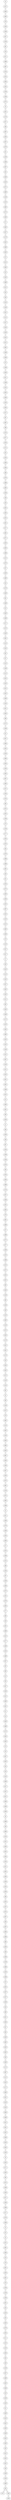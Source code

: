 graph {
n0;
n1;
n2;
n3;
n4;
n5;
n6;
n7;
n8;
n9;
n10;
n11;
n12;
n13;
n14;
n15;
n16;
n17;
n18;
n19;
n20;
n21;
n22;
n23;
n24;
n25;
n26;
n27;
n28;
n29;
n30;
n31;
n32;
n33;
n34;
n35;
n36;
n37;
n38;
n39;
n40;
n41;
n42;
n43;
n44;
n45;
n46;
n47;
n48;
n49;
n50;
n51;
n52;
n53;
n54;
n55;
n56;
n57;
n58;
n59;
n60;
n61;
n62;
n63;
n64;
n65;
n66;
n67;
n68;
n69;
n70;
n71;
n72;
n73;
n74;
n75;
n76;
n77;
n78;
n79;
n80;
n81;
n82;
n83;
n84;
n85;
n86;
n87;
n88;
n89;
n90;
n91;
n92;
n93;
n94;
n95;
n96;
n97;
n98;
n99;
n100;
n101;
n102;
n103;
n104;
n105;
n106;
n107;
n108;
n109;
n110;
n111;
n112;
n113;
n114;
n115;
n116;
n117;
n118;
n119;
n120;
n121;
n122;
n123;
n124;
n125;
n126;
n127;
n128;
n129;
n130;
n131;
n132;
n133;
n134;
n135;
n136;
n137;
n138;
n139;
n140;
n141;
n142;
n143;
n144;
n145;
n146;
n147;
n148;
n149;
n150;
n151;
n152;
n153;
n154;
n155;
n156;
n157;
n158;
n159;
n160;
n161;
n162;
n163;
n164;
n165;
n166;
n167;
n168;
n169;
n170;
n171;
n172;
n173;
n174;
n175;
n176;
n177;
n178;
n179;
n180;
n181;
n182;
n183;
n184;
n185;
n186;
n187;
n188;
n189;
n190;
n191;
n192;
n193;
n194;
n195;
n196;
n197;
n198;
n199;
n200;
n201;
n202;
n203;
n204;
n205;
n206;
n207;
n208;
n209;
n210;
n211;
n212;
n213;
n214;
n215;
n216;
n217;
n218;
n219;
n220;
n221;
n222;
n223;
n224;
n225;
n226;
n227;
n228;
n229;
n230;
n231;
n232;
n233;
n234;
n235;
n236;
n237;
n238;
n239;
n240;
n241;
n242;
n243;
n244;
n245;
n246;
n247;
n248;
n249;
n250;
n251;
n252;
n253;
n254;
n255;
n256;
n257;
n258;
n259;
n260;
n261;
n262;
n263;
n264;
n265;
n266;
n267;
n268;
n269;
n270;
n271;
n272;
n273;
n274;
n275;
n276;
n277;
n278;
n279;
n280;
n281;
n282;
n283;
n284;
n285;
n286;
n287;
n288;
n289;
n290;
n291;
n292;
n293;
n294;
n295;
n296;
n297;
n298;
n299;
n300;
n301;
n302;
n303;
n304;
n305;
n306;
n307;
n308;
n309;
n310;
n311;
n312;
n313;
n314;
n315;
n316;
n317;
n318;
n319;
n320;
n321;
n322;
n323;
n324;
n325;
n326;
n327;
n328;
n329;
n330;
n331;
n332;
n333;
n334;
n335;
n336;
n337;
n338;
n339;
n340;
n341;
n342;
n343;
n344;
n345;
n346;
n347;
n348;
n349;
n350;
n351;
n352;
n353;
n354;
n355;
n356;
n357;
n358;
n359;
n360;
n361;
n362;
n363;
n364;
n365;
n366;
n367;
n368;
n369;
n370;
n371;
n372;
n373;
n374;
n375;
n376;
n377;
n378;
n379;
n380;
n381;
n382;
n383;
n384;
n385;
n386;
n387;
n388;
n389;
n390;
n391;
n392;
n393;
n394;
n395;
n396;
n397;
n398;
n399;
n400;
n401;
n402;
n403;
n404;
n405;
n406;
n407;
n408;
n409;
n410;
n411;
n412;
n413;
n414;
n415;
n416;
n417;
n418;
n419;
n420;
n421;
n422;
n423;
n424;
n425;
n426;
n427;
n428;
n429;
n430;
n431;
n432;
n433;
n434;
n435;
n436;
n437;
n438;
n439;
n440;
n441;
n442;
n443;
n444;
n445;
n446;
n447;
n448;
n449;
n450;
n451;
n452;
n453;
n454;
n455;
n456;
n457;
n458;
n459;
n460;
n461;
n462;
n463;
n464;
n465;
n466;
n467;
n468;
n469;
n470;
n471;
n472;
n473;
n474;
n475;
n476;
n477;
n478;
n479;
n480;
n481;
n482;
n483;
n484;
n485;
n486;
n487;
n488;
n489;
n490;
n491;
n492;
n493;
n494;
n495;
n496;
n497;
n498;
n499;
n0 -- n137;
n1 -- n66;
n1 -- n428;
n2 -- n296;
n2 -- n411;
n3 -- n131;
n3 -- n22;
n4 -- n308;
n4 -- n22;
n5 -- n83;
n5 -- n91;
n6 -- n193;
n6 -- n255;
n7 -- n417;
n7 -- n45;
n8 -- n431;
n8 -- n275;
n9 -- n369;
n9 -- n358;
n10 -- n383;
n10 -- n20;
n11 -- n201;
n11 -- n14;
n12 -- n265;
n12 -- n414;
n13 -- n64;
n13 -- n60;
n14 -- n11;
n14 -- n458;
n15 -- n440;
n15 -- n298;
n16 -- n211;
n16 -- n81;
n17 -- n400;
n17 -- n310;
n18 -- n143;
n18 -- n34;
n19 -- n238;
n19 -- n346;
n20 -- n10;
n20 -- n301;
n21 -- n447;
n21 -- n168;
n22 -- n4;
n22 -- n3;
n23 -- n401;
n23 -- n236;
n24 -- n258;
n24 -- n68;
n25 -- n464;
n25 -- n185;
n26 -- n44;
n26 -- n159;
n27 -- n499;
n27 -- n388;
n28 -- n281;
n28 -- n80;
n29 -- n344;
n29 -- n176;
n30 -- n285;
n30 -- n415;
n31 -- n40;
n31 -- n254;
n32 -- n355;
n32 -- n289;
n33 -- n452;
n33 -- n48;
n34 -- n433;
n34 -- n18;
n35 -- n278;
n35 -- n480;
n36 -- n369;
n36 -- n390;
n37 -- n62;
n37 -- n125;
n38 -- n87;
n38 -- n328;
n39 -- n154;
n39 -- n54;
n40 -- n481;
n40 -- n31;
n41 -- n456;
n41 -- n195;
n42 -- n448;
n42 -- n267;
n43 -- n337;
n43 -- n74;
n44 -- n26;
n44 -- n284;
n45 -- n419;
n45 -- n7;
n46 -- n269;
n46 -- n430;
n47 -- n294;
n47 -- n84;
n48 -- n33;
n48 -- n249;
n49 -- n352;
n49 -- n209;
n50 -- n490;
n50 -- n251;
n50 -- n485;
n51 -- n479;
n51 -- n109;
n52 -- n112;
n52 -- n235;
n53 -- n416;
n53 -- n351;
n54 -- n39;
n54 -- n215;
n55 -- n416;
n55 -- n443;
n56 -- n297;
n56 -- n307;
n57 -- n370;
n57 -- n326;
n58 -- n133;
n58 -- n239;
n59 -- n260;
n59 -- n302;
n60 -- n13;
n60 -- n92;
n61 -- n438;
n61 -- n298;
n62 -- n37;
n62 -- n245;
n63 -- n322;
n63 -- n444;
n64 -- n13;
n64 -- n457;
n65 -- n239;
n65 -- n138;
n66 -- n1;
n66 -- n328;
n67 -- n248;
n67 -- n194;
n68 -- n24;
n68 -- n321;
n69 -- n368;
n69 -- n430;
n70 -- n120;
n70 -- n336;
n71 -- n463;
n71 -- n290;
n72 -- n350;
n72 -- n214;
n73 -- n149;
n73 -- n166;
n74 -- n403;
n74 -- n43;
n75 -- n206;
n75 -- n186;
n76 -- n361;
n76 -- n362;
n77 -- n305;
n77 -- n80;
n78 -- n483;
n78 -- n163;
n79 -- n475;
n79 -- n462;
n80 -- n77;
n80 -- n28;
n81 -- n16;
n81 -- n156;
n82 -- n340;
n82 -- n121;
n83 -- n5;
n83 -- n146;
n84 -- n47;
n84 -- n200;
n85 -- n474;
n85 -- n205;
n86 -- n394;
n86 -- n376;
n87 -- n38;
n87 -- n240;
n88 -- n123;
n88 -- n467;
n89 -- n194;
n89 -- n152;
n90 -- n428;
n90 -- n261;
n91 -- n5;
n91 -- n134;
n92 -- n357;
n92 -- n60;
n93 -- n244;
n93 -- n219;
n94 -- n223;
n94 -- n476;
n95 -- n313;
n95 -- n145;
n96 -- n317;
n96 -- n397;
n97 -- n127;
n97 -- n467;
n98 -- n175;
n98 -- n304;
n99 -- n329;
n99 -- n423;
n100 -- n486;
n100 -- n289;
n101 -- n450;
n101 -- n216;
n102 -- n106;
n102 -- n233;
n103 -- n434;
n103 -- n459;
n104 -- n408;
n104 -- n421;
n105 -- n334;
n105 -- n221;
n106 -- n102;
n106 -- n141;
n107 -- n258;
n107 -- n197;
n108 -- n154;
n108 -- n241;
n109 -- n286;
n109 -- n51;
n110 -- n192;
n110 -- n419;
n111 -- n354;
n111 -- n132;
n112 -- n318;
n112 -- n52;
n113 -- n323;
n113 -- n199;
n114 -- n241;
n114 -- n157;
n115 -- n424;
n115 -- n367;
n116 -- n469;
n116 -- n257;
n117 -- n276;
n117 -- n309;
n118 -- n431;
n118 -- n317;
n119 -- n402;
n119 -- n462;
n120 -- n70;
n120 -- n247;
n121 -- n162;
n121 -- n82;
n122 -- n370;
n122 -- n386;
n123 -- n377;
n123 -- n88;
n124 -- n245;
n124 -- n391;
n125 -- n37;
n125 -- n199;
n126 -- n381;
n126 -- n375;
n127 -- n434;
n127 -- n97;
n128 -- n134;
n128 -- n273;
n129 -- n363;
n129 -- n374;
n130 -- n402;
n130 -- n404;
n131 -- n491;
n131 -- n3;
n132 -- n111;
n132 -- n150;
n133 -- n363;
n133 -- n58;
n134 -- n128;
n134 -- n91;
n135 -- n213;
n135 -- n242;
n136 -- n169;
n136 -- n182;
n137 -- n0;
n137 -- n493;
n138 -- n65;
n138 -- n444;
n139 -- n460;
n139 -- n153;
n140 -- n287;
n140 -- n151;
n141 -- n106;
n141 -- n287;
n142 -- n353;
n142 -- n198;
n143 -- n18;
n143 -- n306;
n144 -- n224;
n144 -- n487;
n145 -- n95;
n145 -- n184;
n146 -- n475;
n146 -- n83;
n147 -- n395;
n147 -- n184;
n148 -- n486;
n148 -- n269;
n149 -- n73;
n149 -- n177;
n150 -- n132;
n150 -- n284;
n151 -- n225;
n151 -- n140;
n152 -- n89;
n152 -- n266;
n153 -- n139;
n153 -- n495;
n154 -- n39;
n154 -- n108;
n155 -- n208;
n155 -- n396;
n156 -- n427;
n156 -- n81;
n157 -- n114;
n157 -- n229;
n158 -- n236;
n158 -- n190;
n159 -- n207;
n159 -- n26;
n160 -- n437;
n160 -- n330;
n161 -- n446;
n161 -- n362;
n162 -- n405;
n162 -- n121;
n163 -- n78;
n163 -- n196;
n164 -- n490;
n164 -- n209;
n165 -- n439;
n165 -- n471;
n166 -- n325;
n166 -- n73;
n167 -- n227;
n167 -- n312;
n168 -- n21;
n168 -- n175;
n169 -- n136;
n169 -- n275;
n170 -- n454;
n170 -- n468;
n171 -- n205;
n171 -- n255;
n172 -- n484;
n172 -- n424;
n173 -- n478;
n173 -- n348;
n174 -- n260;
n174 -- n367;
n175 -- n98;
n175 -- n168;
n176 -- n441;
n176 -- n29;
n177 -- n149;
n177 -- n343;
n178 -- n422;
n178 -- n203;
n179 -- n237;
n179 -- n342;
n180 -- n471;
n180 -- n309;
n181 -- n378;
n181 -- n473;
n182 -- n136;
n182 -- n264;
n183 -- n204;
n183 -- n282;
n184 -- n147;
n184 -- n145;
n185 -- n466;
n185 -- n25;
n186 -- n426;
n186 -- n75;
n187 -- n314;
n187 -- n423;
n188 -- n206;
n188 -- n382;
n189 -- n246;
n189 -- n240;
n190 -- n158;
n190 -- n351;
n191 -- n338;
n191 -- n341;
n192 -- n327;
n192 -- n110;
n193 -- n345;
n193 -- n6;
n194 -- n89;
n194 -- n67;
n195 -- n238;
n195 -- n41;
n196 -- n427;
n196 -- n163;
n197 -- n355;
n197 -- n107;
n198 -- n311;
n198 -- n142;
n199 -- n113;
n199 -- n125;
n200 -- n482;
n200 -- n84;
n201 -- n360;
n201 -- n11;
n202 -- n315;
n202 -- n408;
n203 -- n374;
n203 -- n178;
n204 -- n380;
n204 -- n183;
n205 -- n85;
n205 -- n171;
n206 -- n188;
n206 -- n75;
n207 -- n159;
n207 -- n489;
n208 -- n477;
n208 -- n155;
n209 -- n164;
n209 -- n49;
n210 -- n472;
n210 -- n396;
n211 -- n498;
n211 -- n16;
n212 -- n382;
n212 -- n410;
n213 -- n135;
n213 -- n465;
n214 -- n464;
n214 -- n72;
n215 -- n466;
n215 -- n54;
n216 -- n390;
n216 -- n101;
n217 -- n461;
n217 -- n451;
n218 -- n319;
n218 -- n231;
n219 -- n93;
n219 -- n246;
n220 -- n315;
n220 -- n323;
n221 -- n332;
n221 -- n105;
n222 -- n256;
n222 -- n360;
n223 -- n343;
n223 -- n94;
n224 -- n264;
n224 -- n144;
n225 -- n331;
n225 -- n151;
n226 -- n432;
n226 -- n380;
n227 -- n167;
n227 -- n306;
n228 -- n229;
n228 -- n410;
n229 -- n228;
n229 -- n157;
n230 -- n437;
n230 -- n470;
n231 -- n218;
n231 -- n484;
n232 -- n387;
n232 -- n356;
n233 -- n102;
n233 -- n365;
n234 -- n268;
n234 -- n488;
n235 -- n393;
n235 -- n52;
n236 -- n23;
n236 -- n158;
n237 -- n179;
n237 -- n463;
n238 -- n19;
n238 -- n195;
n239 -- n65;
n239 -- n58;
n240 -- n87;
n240 -- n189;
n241 -- n114;
n241 -- n108;
n242 -- n387;
n242 -- n135;
n243 -- n442;
n243 -- n456;
n244 -- n93;
n244 -- n300;
n245 -- n124;
n245 -- n62;
n246 -- n189;
n246 -- n219;
n247 -- n120;
n247 -- n417;
n248 -- n67;
n248 -- n406;
n249 -- n492;
n249 -- n48;
n250 -- n400;
n250 -- n449;
n251 -- n50;
n252 -- n262;
n252 -- n451;
n253 -- n429;
n253 -- n329;
n254 -- n31;
n254 -- n373;
n255 -- n171;
n255 -- n6;
n256 -- n222;
n256 -- n457;
n257 -- n446;
n257 -- n116;
n258 -- n24;
n258 -- n107;
n259 -- n270;
n259 -- n391;
n260 -- n59;
n260 -- n174;
n261 -- n265;
n261 -- n90;
n262 -- n452;
n262 -- n252;
n263 -- n373;
n263 -- n356;
n264 -- n224;
n264 -- n182;
n265 -- n12;
n265 -- n261;
n266 -- n310;
n266 -- n152;
n267 -- n286;
n267 -- n42;
n268 -- n234;
n268 -- n277;
n269 -- n148;
n269 -- n46;
n270 -- n271;
n270 -- n259;
n271 -- n270;
n271 -- n288;
n272 -- n477;
n272 -- n388;
n273 -- n128;
n273 -- n455;
n274 -- n290;
n274 -- n495;
n275 -- n8;
n275 -- n169;
n276 -- n308;
n276 -- n117;
n277 -- n268;
n277 -- n413;
n278 -- n35;
n278 -- n438;
n279 -- n436;
n279 -- n449;
n280 -- n312;
n280 -- n359;
n281 -- n389;
n281 -- n28;
n282 -- n407;
n282 -- n183;
n283 -- n347;
n283 -- n397;
n284 -- n150;
n284 -- n44;
n285 -- n445;
n285 -- n30;
n286 -- n109;
n286 -- n267;
n287 -- n140;
n287 -- n141;
n288 -- n271;
n288 -- n440;
n289 -- n32;
n289 -- n100;
n290 -- n274;
n290 -- n71;
n291 -- n331;
n291 -- n299;
n292 -- n478;
n292 -- n365;
n293 -- n442;
n293 -- n349;
n294 -- n321;
n294 -- n47;
n295 -- n429;
n295 -- n332;
n296 -- n392;
n296 -- n2;
n297 -- n494;
n297 -- n56;
n298 -- n15;
n298 -- n61;
n299 -- n414;
n299 -- n291;
n300 -- n469;
n300 -- n244;
n301 -- n420;
n301 -- n20;
n302 -- n59;
n302 -- n333;
n303 -- n386;
n303 -- n320;
n304 -- n98;
n304 -- n421;
n305 -- n77;
n305 -- n378;
n306 -- n143;
n306 -- n227;
n307 -- n314;
n307 -- n56;
n308 -- n276;
n308 -- n4;
n309 -- n180;
n309 -- n117;
n310 -- n266;
n310 -- n17;
n311 -- n198;
n311 -- n426;
n312 -- n167;
n312 -- n280;
n313 -- n95;
n313 -- n325;
n314 -- n307;
n314 -- n187;
n315 -- n202;
n315 -- n220;
n316 -- n338;
n316 -- n345;
n317 -- n96;
n317 -- n118;
n318 -- n377;
n318 -- n112;
n319 -- n218;
n319 -- n364;
n320 -- n371;
n320 -- n303;
n321 -- n294;
n321 -- n68;
n322 -- n324;
n322 -- n63;
n323 -- n113;
n323 -- n220;
n324 -- n322;
n324 -- n472;
n325 -- n313;
n325 -- n166;
n326 -- n57;
n326 -- n480;
n327 -- n192;
n327 -- n405;
n328 -- n66;
n328 -- n38;
n329 -- n99;
n329 -- n253;
n330 -- n497;
n330 -- n160;
n331 -- n225;
n331 -- n291;
n332 -- n221;
n332 -- n295;
n333 -- n482;
n333 -- n302;
n334 -- n425;
n334 -- n105;
n335 -- n415;
n335 -- n352;
n336 -- n70;
n336 -- n465;
n337 -- n43;
n337 -- n433;
n338 -- n191;
n338 -- n316;
n339 -- n485;
n340 -- n348;
n340 -- n82;
n341 -- n191;
n341 -- n412;
n342 -- n179;
n342 -- n399;
n343 -- n177;
n343 -- n223;
n344 -- n29;
n344 -- n455;
n345 -- n316;
n345 -- n193;
n346 -- n19;
n346 -- n435;
n347 -- n479;
n347 -- n283;
n348 -- n340;
n348 -- n173;
n349 -- n445;
n349 -- n293;
n350 -- n72;
n350 -- n399;
n351 -- n53;
n351 -- n190;
n352 -- n335;
n352 -- n49;
n353 -- n142;
n353 -- n459;
n354 -- n111;
n354 -- n379;
n355 -- n197;
n355 -- n32;
n356 -- n263;
n356 -- n232;
n357 -- n488;
n357 -- n92;
n358 -- n9;
n358 -- n359;
n359 -- n280;
n359 -- n358;
n360 -- n222;
n360 -- n201;
n361 -- n499;
n361 -- n76;
n362 -- n76;
n362 -- n161;
n363 -- n133;
n363 -- n129;
n364 -- n409;
n364 -- n319;
n365 -- n292;
n365 -- n233;
n366 -- n398;
n366 -- n476;
n367 -- n174;
n367 -- n115;
n368 -- n494;
n368 -- n69;
n369 -- n9;
n369 -- n36;
n370 -- n122;
n370 -- n57;
n371 -- n461;
n371 -- n320;
n372 -- n460;
n372 -- n418;
n373 -- n263;
n373 -- n254;
n374 -- n129;
n374 -- n203;
n375 -- n392;
n375 -- n126;
n376 -- n86;
n376 -- n496;
n377 -- n123;
n377 -- n318;
n378 -- n181;
n378 -- n305;
n379 -- n354;
n379 -- n443;
n380 -- n204;
n380 -- n226;
n381 -- n470;
n381 -- n126;
n382 -- n212;
n382 -- n188;
n383 -- n10;
n383 -- n491;
n384 -- n432;
n384 -- n447;
n385 -- n453;
n385 -- n404;
n386 -- n122;
n386 -- n303;
n387 -- n242;
n387 -- n232;
n388 -- n27;
n388 -- n272;
n389 -- n281;
n389 -- n413;
n390 -- n216;
n390 -- n36;
n391 -- n124;
n391 -- n259;
n392 -- n296;
n392 -- n375;
n393 -- n394;
n393 -- n235;
n394 -- n86;
n394 -- n393;
n395 -- n147;
n395 -- n407;
n396 -- n155;
n396 -- n210;
n397 -- n96;
n397 -- n283;
n398 -- n366;
n398 -- n481;
n399 -- n350;
n399 -- n342;
n400 -- n250;
n400 -- n17;
n401 -- n23;
n401 -- n420;
n402 -- n130;
n402 -- n119;
n403 -- n454;
n403 -- n74;
n404 -- n130;
n404 -- n385;
n405 -- n327;
n405 -- n162;
n406 -- n248;
n406 -- n473;
n407 -- n395;
n407 -- n282;
n408 -- n104;
n408 -- n202;
n409 -- n364;
n409 -- n412;
n410 -- n212;
n410 -- n228;
n411 -- n436;
n411 -- n2;
n412 -- n409;
n412 -- n341;
n413 -- n389;
n413 -- n277;
n414 -- n299;
n414 -- n12;
n415 -- n335;
n415 -- n30;
n416 -- n53;
n416 -- n55;
n417 -- n7;
n417 -- n247;
n418 -- n448;
n418 -- n372;
n419 -- n110;
n419 -- n45;
n420 -- n301;
n420 -- n401;
n421 -- n104;
n421 -- n304;
n422 -- n178;
n422 -- n441;
n423 -- n99;
n423 -- n187;
n424 -- n115;
n424 -- n172;
n425 -- n450;
n425 -- n334;
n426 -- n186;
n426 -- n311;
n427 -- n196;
n427 -- n156;
n428 -- n1;
n428 -- n90;
n429 -- n253;
n429 -- n295;
n430 -- n46;
n430 -- n69;
n431 -- n8;
n431 -- n118;
n432 -- n226;
n432 -- n384;
n433 -- n337;
n433 -- n34;
n434 -- n127;
n434 -- n103;
n435 -- n346;
n435 -- n489;
n436 -- n279;
n436 -- n411;
n437 -- n160;
n437 -- n230;
n438 -- n278;
n438 -- n61;
n439 -- n474;
n439 -- n165;
n440 -- n15;
n440 -- n288;
n441 -- n422;
n441 -- n176;
n442 -- n293;
n442 -- n243;
n443 -- n55;
n443 -- n379;
n444 -- n138;
n444 -- n63;
n445 -- n285;
n445 -- n349;
n446 -- n257;
n446 -- n161;
n447 -- n21;
n447 -- n384;
n448 -- n42;
n448 -- n418;
n449 -- n279;
n449 -- n250;
n450 -- n425;
n450 -- n101;
n451 -- n217;
n451 -- n252;
n452 -- n262;
n452 -- n33;
n453 -- n497;
n453 -- n385;
n454 -- n403;
n454 -- n170;
n455 -- n344;
n455 -- n273;
n456 -- n41;
n456 -- n243;
n457 -- n256;
n457 -- n64;
n458 -- n468;
n458 -- n14;
n459 -- n353;
n459 -- n103;
n460 -- n139;
n460 -- n372;
n461 -- n371;
n461 -- n217;
n462 -- n79;
n462 -- n119;
n463 -- n237;
n463 -- n71;
n464 -- n25;
n464 -- n214;
n465 -- n213;
n465 -- n336;
n466 -- n215;
n466 -- n185;
n467 -- n97;
n467 -- n88;
n468 -- n458;
n468 -- n170;
n469 -- n300;
n469 -- n116;
n470 -- n230;
n470 -- n381;
n471 -- n180;
n471 -- n165;
n472 -- n324;
n472 -- n210;
n473 -- n181;
n473 -- n406;
n474 -- n439;
n474 -- n85;
n475 -- n146;
n475 -- n79;
n476 -- n366;
n476 -- n94;
n477 -- n272;
n477 -- n208;
n478 -- n292;
n478 -- n173;
n479 -- n347;
n479 -- n51;
n480 -- n35;
n480 -- n326;
n481 -- n398;
n481 -- n40;
n482 -- n333;
n482 -- n200;
n483 -- n78;
n483 -- n493;
n484 -- n172;
n484 -- n231;
n485 -- n50;
n485 -- n339;
n486 -- n148;
n486 -- n100;
n487 -- n498;
n487 -- n144;
n488 -- n234;
n488 -- n357;
n489 -- n207;
n489 -- n435;
n490 -- n50;
n490 -- n164;
n491 -- n131;
n491 -- n383;
n492 -- n496;
n492 -- n249;
n493 -- n483;
n493 -- n137;
n494 -- n297;
n494 -- n368;
n495 -- n274;
n495 -- n153;
n496 -- n492;
n496 -- n376;
n497 -- n453;
n497 -- n330;
n498 -- n487;
n498 -- n211;
n499 -- n27;
n499 -- n361;
}

